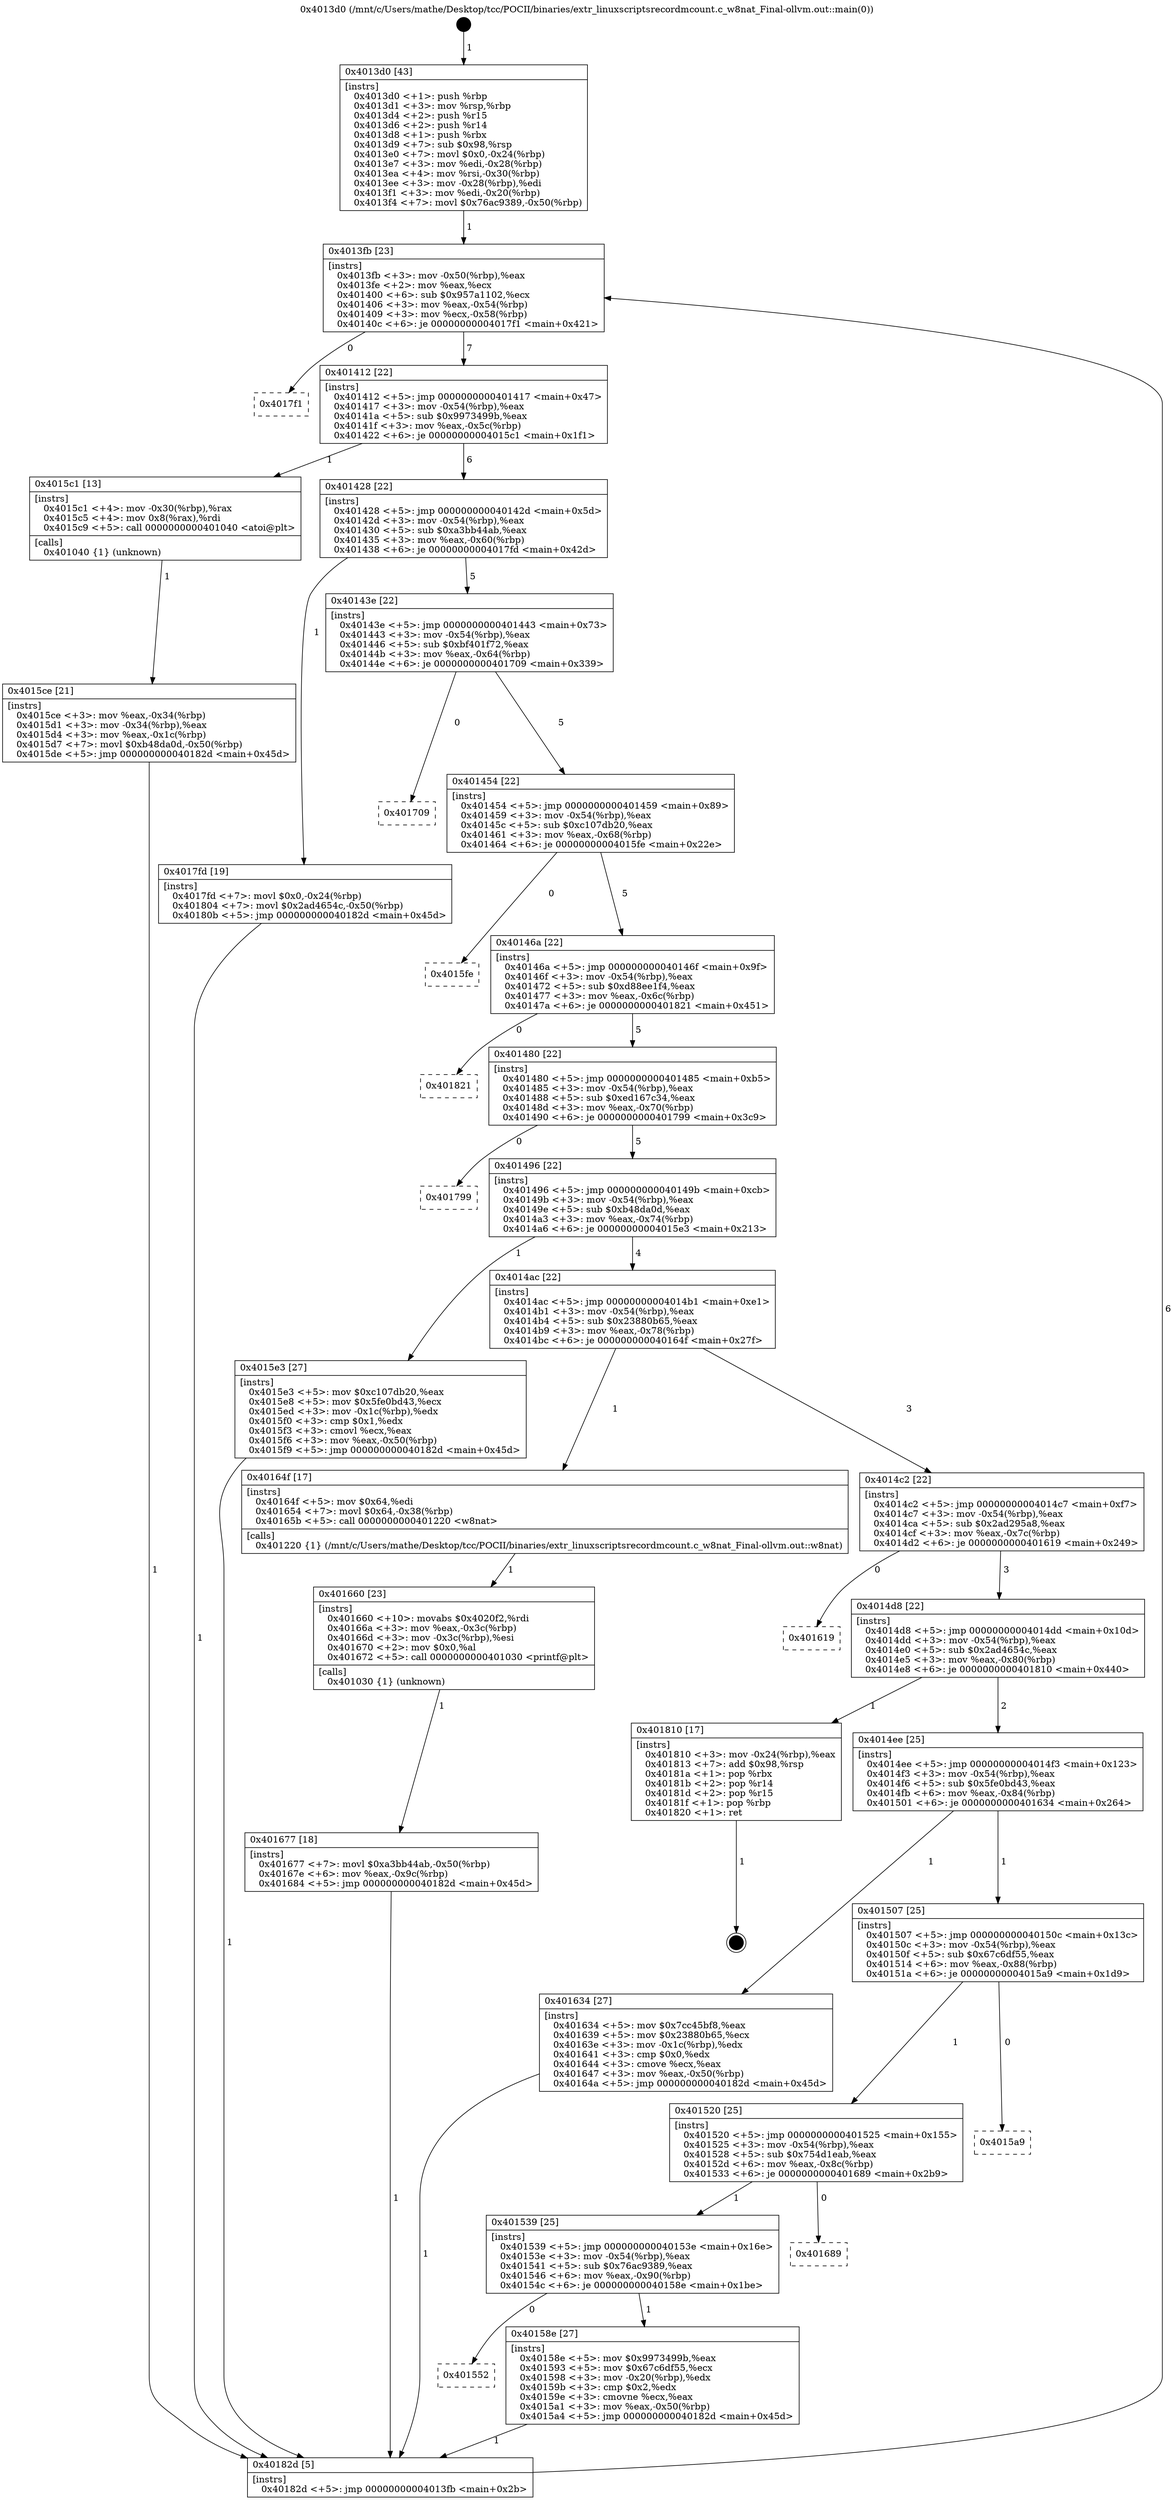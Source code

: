 digraph "0x4013d0" {
  label = "0x4013d0 (/mnt/c/Users/mathe/Desktop/tcc/POCII/binaries/extr_linuxscriptsrecordmcount.c_w8nat_Final-ollvm.out::main(0))"
  labelloc = "t"
  node[shape=record]

  Entry [label="",width=0.3,height=0.3,shape=circle,fillcolor=black,style=filled]
  "0x4013fb" [label="{
     0x4013fb [23]\l
     | [instrs]\l
     &nbsp;&nbsp;0x4013fb \<+3\>: mov -0x50(%rbp),%eax\l
     &nbsp;&nbsp;0x4013fe \<+2\>: mov %eax,%ecx\l
     &nbsp;&nbsp;0x401400 \<+6\>: sub $0x957a1102,%ecx\l
     &nbsp;&nbsp;0x401406 \<+3\>: mov %eax,-0x54(%rbp)\l
     &nbsp;&nbsp;0x401409 \<+3\>: mov %ecx,-0x58(%rbp)\l
     &nbsp;&nbsp;0x40140c \<+6\>: je 00000000004017f1 \<main+0x421\>\l
  }"]
  "0x4017f1" [label="{
     0x4017f1\l
  }", style=dashed]
  "0x401412" [label="{
     0x401412 [22]\l
     | [instrs]\l
     &nbsp;&nbsp;0x401412 \<+5\>: jmp 0000000000401417 \<main+0x47\>\l
     &nbsp;&nbsp;0x401417 \<+3\>: mov -0x54(%rbp),%eax\l
     &nbsp;&nbsp;0x40141a \<+5\>: sub $0x9973499b,%eax\l
     &nbsp;&nbsp;0x40141f \<+3\>: mov %eax,-0x5c(%rbp)\l
     &nbsp;&nbsp;0x401422 \<+6\>: je 00000000004015c1 \<main+0x1f1\>\l
  }"]
  Exit [label="",width=0.3,height=0.3,shape=circle,fillcolor=black,style=filled,peripheries=2]
  "0x4015c1" [label="{
     0x4015c1 [13]\l
     | [instrs]\l
     &nbsp;&nbsp;0x4015c1 \<+4\>: mov -0x30(%rbp),%rax\l
     &nbsp;&nbsp;0x4015c5 \<+4\>: mov 0x8(%rax),%rdi\l
     &nbsp;&nbsp;0x4015c9 \<+5\>: call 0000000000401040 \<atoi@plt\>\l
     | [calls]\l
     &nbsp;&nbsp;0x401040 \{1\} (unknown)\l
  }"]
  "0x401428" [label="{
     0x401428 [22]\l
     | [instrs]\l
     &nbsp;&nbsp;0x401428 \<+5\>: jmp 000000000040142d \<main+0x5d\>\l
     &nbsp;&nbsp;0x40142d \<+3\>: mov -0x54(%rbp),%eax\l
     &nbsp;&nbsp;0x401430 \<+5\>: sub $0xa3bb44ab,%eax\l
     &nbsp;&nbsp;0x401435 \<+3\>: mov %eax,-0x60(%rbp)\l
     &nbsp;&nbsp;0x401438 \<+6\>: je 00000000004017fd \<main+0x42d\>\l
  }"]
  "0x401677" [label="{
     0x401677 [18]\l
     | [instrs]\l
     &nbsp;&nbsp;0x401677 \<+7\>: movl $0xa3bb44ab,-0x50(%rbp)\l
     &nbsp;&nbsp;0x40167e \<+6\>: mov %eax,-0x9c(%rbp)\l
     &nbsp;&nbsp;0x401684 \<+5\>: jmp 000000000040182d \<main+0x45d\>\l
  }"]
  "0x4017fd" [label="{
     0x4017fd [19]\l
     | [instrs]\l
     &nbsp;&nbsp;0x4017fd \<+7\>: movl $0x0,-0x24(%rbp)\l
     &nbsp;&nbsp;0x401804 \<+7\>: movl $0x2ad4654c,-0x50(%rbp)\l
     &nbsp;&nbsp;0x40180b \<+5\>: jmp 000000000040182d \<main+0x45d\>\l
  }"]
  "0x40143e" [label="{
     0x40143e [22]\l
     | [instrs]\l
     &nbsp;&nbsp;0x40143e \<+5\>: jmp 0000000000401443 \<main+0x73\>\l
     &nbsp;&nbsp;0x401443 \<+3\>: mov -0x54(%rbp),%eax\l
     &nbsp;&nbsp;0x401446 \<+5\>: sub $0xbf401f72,%eax\l
     &nbsp;&nbsp;0x40144b \<+3\>: mov %eax,-0x64(%rbp)\l
     &nbsp;&nbsp;0x40144e \<+6\>: je 0000000000401709 \<main+0x339\>\l
  }"]
  "0x401660" [label="{
     0x401660 [23]\l
     | [instrs]\l
     &nbsp;&nbsp;0x401660 \<+10\>: movabs $0x4020f2,%rdi\l
     &nbsp;&nbsp;0x40166a \<+3\>: mov %eax,-0x3c(%rbp)\l
     &nbsp;&nbsp;0x40166d \<+3\>: mov -0x3c(%rbp),%esi\l
     &nbsp;&nbsp;0x401670 \<+2\>: mov $0x0,%al\l
     &nbsp;&nbsp;0x401672 \<+5\>: call 0000000000401030 \<printf@plt\>\l
     | [calls]\l
     &nbsp;&nbsp;0x401030 \{1\} (unknown)\l
  }"]
  "0x401709" [label="{
     0x401709\l
  }", style=dashed]
  "0x401454" [label="{
     0x401454 [22]\l
     | [instrs]\l
     &nbsp;&nbsp;0x401454 \<+5\>: jmp 0000000000401459 \<main+0x89\>\l
     &nbsp;&nbsp;0x401459 \<+3\>: mov -0x54(%rbp),%eax\l
     &nbsp;&nbsp;0x40145c \<+5\>: sub $0xc107db20,%eax\l
     &nbsp;&nbsp;0x401461 \<+3\>: mov %eax,-0x68(%rbp)\l
     &nbsp;&nbsp;0x401464 \<+6\>: je 00000000004015fe \<main+0x22e\>\l
  }"]
  "0x4015ce" [label="{
     0x4015ce [21]\l
     | [instrs]\l
     &nbsp;&nbsp;0x4015ce \<+3\>: mov %eax,-0x34(%rbp)\l
     &nbsp;&nbsp;0x4015d1 \<+3\>: mov -0x34(%rbp),%eax\l
     &nbsp;&nbsp;0x4015d4 \<+3\>: mov %eax,-0x1c(%rbp)\l
     &nbsp;&nbsp;0x4015d7 \<+7\>: movl $0xb48da0d,-0x50(%rbp)\l
     &nbsp;&nbsp;0x4015de \<+5\>: jmp 000000000040182d \<main+0x45d\>\l
  }"]
  "0x4015fe" [label="{
     0x4015fe\l
  }", style=dashed]
  "0x40146a" [label="{
     0x40146a [22]\l
     | [instrs]\l
     &nbsp;&nbsp;0x40146a \<+5\>: jmp 000000000040146f \<main+0x9f\>\l
     &nbsp;&nbsp;0x40146f \<+3\>: mov -0x54(%rbp),%eax\l
     &nbsp;&nbsp;0x401472 \<+5\>: sub $0xd88ee1f4,%eax\l
     &nbsp;&nbsp;0x401477 \<+3\>: mov %eax,-0x6c(%rbp)\l
     &nbsp;&nbsp;0x40147a \<+6\>: je 0000000000401821 \<main+0x451\>\l
  }"]
  "0x4013d0" [label="{
     0x4013d0 [43]\l
     | [instrs]\l
     &nbsp;&nbsp;0x4013d0 \<+1\>: push %rbp\l
     &nbsp;&nbsp;0x4013d1 \<+3\>: mov %rsp,%rbp\l
     &nbsp;&nbsp;0x4013d4 \<+2\>: push %r15\l
     &nbsp;&nbsp;0x4013d6 \<+2\>: push %r14\l
     &nbsp;&nbsp;0x4013d8 \<+1\>: push %rbx\l
     &nbsp;&nbsp;0x4013d9 \<+7\>: sub $0x98,%rsp\l
     &nbsp;&nbsp;0x4013e0 \<+7\>: movl $0x0,-0x24(%rbp)\l
     &nbsp;&nbsp;0x4013e7 \<+3\>: mov %edi,-0x28(%rbp)\l
     &nbsp;&nbsp;0x4013ea \<+4\>: mov %rsi,-0x30(%rbp)\l
     &nbsp;&nbsp;0x4013ee \<+3\>: mov -0x28(%rbp),%edi\l
     &nbsp;&nbsp;0x4013f1 \<+3\>: mov %edi,-0x20(%rbp)\l
     &nbsp;&nbsp;0x4013f4 \<+7\>: movl $0x76ac9389,-0x50(%rbp)\l
  }"]
  "0x401821" [label="{
     0x401821\l
  }", style=dashed]
  "0x401480" [label="{
     0x401480 [22]\l
     | [instrs]\l
     &nbsp;&nbsp;0x401480 \<+5\>: jmp 0000000000401485 \<main+0xb5\>\l
     &nbsp;&nbsp;0x401485 \<+3\>: mov -0x54(%rbp),%eax\l
     &nbsp;&nbsp;0x401488 \<+5\>: sub $0xed167c34,%eax\l
     &nbsp;&nbsp;0x40148d \<+3\>: mov %eax,-0x70(%rbp)\l
     &nbsp;&nbsp;0x401490 \<+6\>: je 0000000000401799 \<main+0x3c9\>\l
  }"]
  "0x40182d" [label="{
     0x40182d [5]\l
     | [instrs]\l
     &nbsp;&nbsp;0x40182d \<+5\>: jmp 00000000004013fb \<main+0x2b\>\l
  }"]
  "0x401799" [label="{
     0x401799\l
  }", style=dashed]
  "0x401496" [label="{
     0x401496 [22]\l
     | [instrs]\l
     &nbsp;&nbsp;0x401496 \<+5\>: jmp 000000000040149b \<main+0xcb\>\l
     &nbsp;&nbsp;0x40149b \<+3\>: mov -0x54(%rbp),%eax\l
     &nbsp;&nbsp;0x40149e \<+5\>: sub $0xb48da0d,%eax\l
     &nbsp;&nbsp;0x4014a3 \<+3\>: mov %eax,-0x74(%rbp)\l
     &nbsp;&nbsp;0x4014a6 \<+6\>: je 00000000004015e3 \<main+0x213\>\l
  }"]
  "0x401552" [label="{
     0x401552\l
  }", style=dashed]
  "0x4015e3" [label="{
     0x4015e3 [27]\l
     | [instrs]\l
     &nbsp;&nbsp;0x4015e3 \<+5\>: mov $0xc107db20,%eax\l
     &nbsp;&nbsp;0x4015e8 \<+5\>: mov $0x5fe0bd43,%ecx\l
     &nbsp;&nbsp;0x4015ed \<+3\>: mov -0x1c(%rbp),%edx\l
     &nbsp;&nbsp;0x4015f0 \<+3\>: cmp $0x1,%edx\l
     &nbsp;&nbsp;0x4015f3 \<+3\>: cmovl %ecx,%eax\l
     &nbsp;&nbsp;0x4015f6 \<+3\>: mov %eax,-0x50(%rbp)\l
     &nbsp;&nbsp;0x4015f9 \<+5\>: jmp 000000000040182d \<main+0x45d\>\l
  }"]
  "0x4014ac" [label="{
     0x4014ac [22]\l
     | [instrs]\l
     &nbsp;&nbsp;0x4014ac \<+5\>: jmp 00000000004014b1 \<main+0xe1\>\l
     &nbsp;&nbsp;0x4014b1 \<+3\>: mov -0x54(%rbp),%eax\l
     &nbsp;&nbsp;0x4014b4 \<+5\>: sub $0x23880b65,%eax\l
     &nbsp;&nbsp;0x4014b9 \<+3\>: mov %eax,-0x78(%rbp)\l
     &nbsp;&nbsp;0x4014bc \<+6\>: je 000000000040164f \<main+0x27f\>\l
  }"]
  "0x40158e" [label="{
     0x40158e [27]\l
     | [instrs]\l
     &nbsp;&nbsp;0x40158e \<+5\>: mov $0x9973499b,%eax\l
     &nbsp;&nbsp;0x401593 \<+5\>: mov $0x67c6df55,%ecx\l
     &nbsp;&nbsp;0x401598 \<+3\>: mov -0x20(%rbp),%edx\l
     &nbsp;&nbsp;0x40159b \<+3\>: cmp $0x2,%edx\l
     &nbsp;&nbsp;0x40159e \<+3\>: cmovne %ecx,%eax\l
     &nbsp;&nbsp;0x4015a1 \<+3\>: mov %eax,-0x50(%rbp)\l
     &nbsp;&nbsp;0x4015a4 \<+5\>: jmp 000000000040182d \<main+0x45d\>\l
  }"]
  "0x40164f" [label="{
     0x40164f [17]\l
     | [instrs]\l
     &nbsp;&nbsp;0x40164f \<+5\>: mov $0x64,%edi\l
     &nbsp;&nbsp;0x401654 \<+7\>: movl $0x64,-0x38(%rbp)\l
     &nbsp;&nbsp;0x40165b \<+5\>: call 0000000000401220 \<w8nat\>\l
     | [calls]\l
     &nbsp;&nbsp;0x401220 \{1\} (/mnt/c/Users/mathe/Desktop/tcc/POCII/binaries/extr_linuxscriptsrecordmcount.c_w8nat_Final-ollvm.out::w8nat)\l
  }"]
  "0x4014c2" [label="{
     0x4014c2 [22]\l
     | [instrs]\l
     &nbsp;&nbsp;0x4014c2 \<+5\>: jmp 00000000004014c7 \<main+0xf7\>\l
     &nbsp;&nbsp;0x4014c7 \<+3\>: mov -0x54(%rbp),%eax\l
     &nbsp;&nbsp;0x4014ca \<+5\>: sub $0x2ad295a8,%eax\l
     &nbsp;&nbsp;0x4014cf \<+3\>: mov %eax,-0x7c(%rbp)\l
     &nbsp;&nbsp;0x4014d2 \<+6\>: je 0000000000401619 \<main+0x249\>\l
  }"]
  "0x401539" [label="{
     0x401539 [25]\l
     | [instrs]\l
     &nbsp;&nbsp;0x401539 \<+5\>: jmp 000000000040153e \<main+0x16e\>\l
     &nbsp;&nbsp;0x40153e \<+3\>: mov -0x54(%rbp),%eax\l
     &nbsp;&nbsp;0x401541 \<+5\>: sub $0x76ac9389,%eax\l
     &nbsp;&nbsp;0x401546 \<+6\>: mov %eax,-0x90(%rbp)\l
     &nbsp;&nbsp;0x40154c \<+6\>: je 000000000040158e \<main+0x1be\>\l
  }"]
  "0x401619" [label="{
     0x401619\l
  }", style=dashed]
  "0x4014d8" [label="{
     0x4014d8 [22]\l
     | [instrs]\l
     &nbsp;&nbsp;0x4014d8 \<+5\>: jmp 00000000004014dd \<main+0x10d\>\l
     &nbsp;&nbsp;0x4014dd \<+3\>: mov -0x54(%rbp),%eax\l
     &nbsp;&nbsp;0x4014e0 \<+5\>: sub $0x2ad4654c,%eax\l
     &nbsp;&nbsp;0x4014e5 \<+3\>: mov %eax,-0x80(%rbp)\l
     &nbsp;&nbsp;0x4014e8 \<+6\>: je 0000000000401810 \<main+0x440\>\l
  }"]
  "0x401689" [label="{
     0x401689\l
  }", style=dashed]
  "0x401810" [label="{
     0x401810 [17]\l
     | [instrs]\l
     &nbsp;&nbsp;0x401810 \<+3\>: mov -0x24(%rbp),%eax\l
     &nbsp;&nbsp;0x401813 \<+7\>: add $0x98,%rsp\l
     &nbsp;&nbsp;0x40181a \<+1\>: pop %rbx\l
     &nbsp;&nbsp;0x40181b \<+2\>: pop %r14\l
     &nbsp;&nbsp;0x40181d \<+2\>: pop %r15\l
     &nbsp;&nbsp;0x40181f \<+1\>: pop %rbp\l
     &nbsp;&nbsp;0x401820 \<+1\>: ret\l
  }"]
  "0x4014ee" [label="{
     0x4014ee [25]\l
     | [instrs]\l
     &nbsp;&nbsp;0x4014ee \<+5\>: jmp 00000000004014f3 \<main+0x123\>\l
     &nbsp;&nbsp;0x4014f3 \<+3\>: mov -0x54(%rbp),%eax\l
     &nbsp;&nbsp;0x4014f6 \<+5\>: sub $0x5fe0bd43,%eax\l
     &nbsp;&nbsp;0x4014fb \<+6\>: mov %eax,-0x84(%rbp)\l
     &nbsp;&nbsp;0x401501 \<+6\>: je 0000000000401634 \<main+0x264\>\l
  }"]
  "0x401520" [label="{
     0x401520 [25]\l
     | [instrs]\l
     &nbsp;&nbsp;0x401520 \<+5\>: jmp 0000000000401525 \<main+0x155\>\l
     &nbsp;&nbsp;0x401525 \<+3\>: mov -0x54(%rbp),%eax\l
     &nbsp;&nbsp;0x401528 \<+5\>: sub $0x754d1eab,%eax\l
     &nbsp;&nbsp;0x40152d \<+6\>: mov %eax,-0x8c(%rbp)\l
     &nbsp;&nbsp;0x401533 \<+6\>: je 0000000000401689 \<main+0x2b9\>\l
  }"]
  "0x401634" [label="{
     0x401634 [27]\l
     | [instrs]\l
     &nbsp;&nbsp;0x401634 \<+5\>: mov $0x7cc45bf8,%eax\l
     &nbsp;&nbsp;0x401639 \<+5\>: mov $0x23880b65,%ecx\l
     &nbsp;&nbsp;0x40163e \<+3\>: mov -0x1c(%rbp),%edx\l
     &nbsp;&nbsp;0x401641 \<+3\>: cmp $0x0,%edx\l
     &nbsp;&nbsp;0x401644 \<+3\>: cmove %ecx,%eax\l
     &nbsp;&nbsp;0x401647 \<+3\>: mov %eax,-0x50(%rbp)\l
     &nbsp;&nbsp;0x40164a \<+5\>: jmp 000000000040182d \<main+0x45d\>\l
  }"]
  "0x401507" [label="{
     0x401507 [25]\l
     | [instrs]\l
     &nbsp;&nbsp;0x401507 \<+5\>: jmp 000000000040150c \<main+0x13c\>\l
     &nbsp;&nbsp;0x40150c \<+3\>: mov -0x54(%rbp),%eax\l
     &nbsp;&nbsp;0x40150f \<+5\>: sub $0x67c6df55,%eax\l
     &nbsp;&nbsp;0x401514 \<+6\>: mov %eax,-0x88(%rbp)\l
     &nbsp;&nbsp;0x40151a \<+6\>: je 00000000004015a9 \<main+0x1d9\>\l
  }"]
  "0x4015a9" [label="{
     0x4015a9\l
  }", style=dashed]
  Entry -> "0x4013d0" [label=" 1"]
  "0x4013fb" -> "0x4017f1" [label=" 0"]
  "0x4013fb" -> "0x401412" [label=" 7"]
  "0x401810" -> Exit [label=" 1"]
  "0x401412" -> "0x4015c1" [label=" 1"]
  "0x401412" -> "0x401428" [label=" 6"]
  "0x4017fd" -> "0x40182d" [label=" 1"]
  "0x401428" -> "0x4017fd" [label=" 1"]
  "0x401428" -> "0x40143e" [label=" 5"]
  "0x401677" -> "0x40182d" [label=" 1"]
  "0x40143e" -> "0x401709" [label=" 0"]
  "0x40143e" -> "0x401454" [label=" 5"]
  "0x401660" -> "0x401677" [label=" 1"]
  "0x401454" -> "0x4015fe" [label=" 0"]
  "0x401454" -> "0x40146a" [label=" 5"]
  "0x40164f" -> "0x401660" [label=" 1"]
  "0x40146a" -> "0x401821" [label=" 0"]
  "0x40146a" -> "0x401480" [label=" 5"]
  "0x401634" -> "0x40182d" [label=" 1"]
  "0x401480" -> "0x401799" [label=" 0"]
  "0x401480" -> "0x401496" [label=" 5"]
  "0x4015e3" -> "0x40182d" [label=" 1"]
  "0x401496" -> "0x4015e3" [label=" 1"]
  "0x401496" -> "0x4014ac" [label=" 4"]
  "0x4015ce" -> "0x40182d" [label=" 1"]
  "0x4014ac" -> "0x40164f" [label=" 1"]
  "0x4014ac" -> "0x4014c2" [label=" 3"]
  "0x4015c1" -> "0x4015ce" [label=" 1"]
  "0x4014c2" -> "0x401619" [label=" 0"]
  "0x4014c2" -> "0x4014d8" [label=" 3"]
  "0x4013d0" -> "0x4013fb" [label=" 1"]
  "0x4014d8" -> "0x401810" [label=" 1"]
  "0x4014d8" -> "0x4014ee" [label=" 2"]
  "0x40158e" -> "0x40182d" [label=" 1"]
  "0x4014ee" -> "0x401634" [label=" 1"]
  "0x4014ee" -> "0x401507" [label=" 1"]
  "0x401539" -> "0x40158e" [label=" 1"]
  "0x401507" -> "0x4015a9" [label=" 0"]
  "0x401507" -> "0x401520" [label=" 1"]
  "0x401539" -> "0x401552" [label=" 0"]
  "0x401520" -> "0x401689" [label=" 0"]
  "0x401520" -> "0x401539" [label=" 1"]
  "0x40182d" -> "0x4013fb" [label=" 6"]
}
